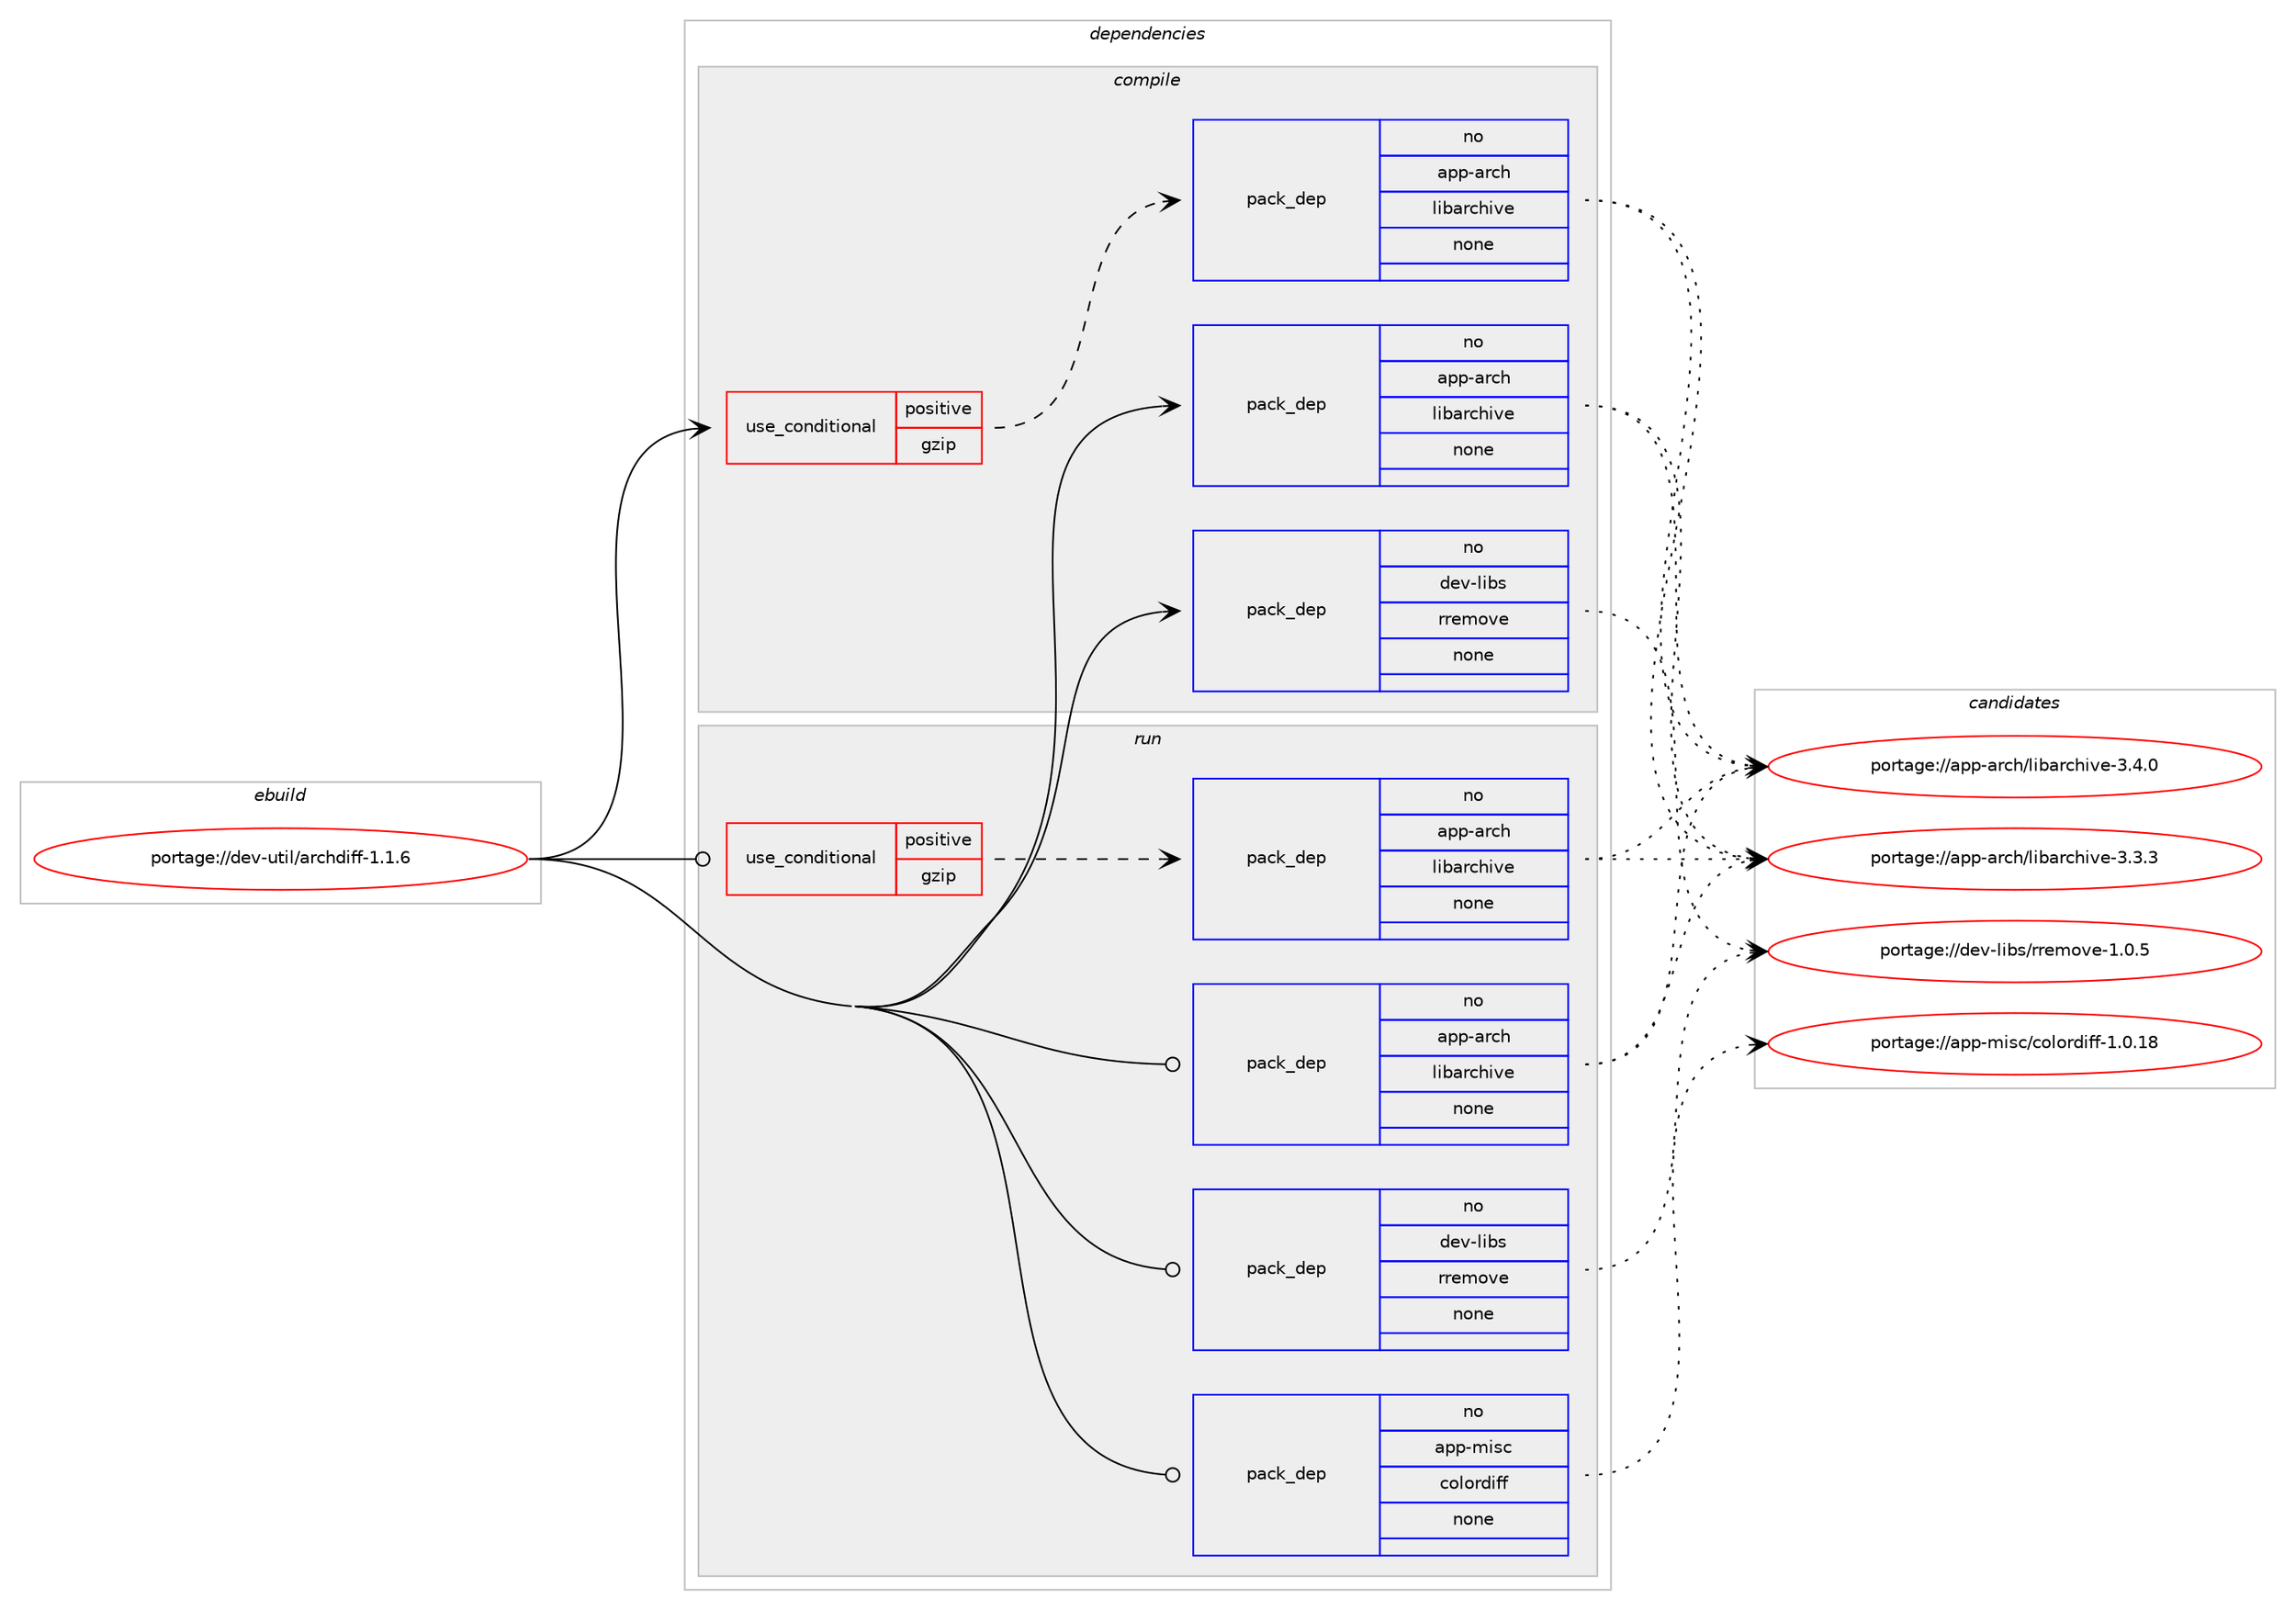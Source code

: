 digraph prolog {

# *************
# Graph options
# *************

newrank=true;
concentrate=true;
compound=true;
graph [rankdir=LR,fontname=Helvetica,fontsize=10,ranksep=1.5];#, ranksep=2.5, nodesep=0.2];
edge  [arrowhead=vee];
node  [fontname=Helvetica,fontsize=10];

# **********
# The ebuild
# **********

subgraph cluster_leftcol {
color=gray;
rank=same;
label=<<i>ebuild</i>>;
id [label="portage://dev-util/archdiff-1.1.6", color=red, width=4, href="../dev-util/archdiff-1.1.6.svg"];
}

# ****************
# The dependencies
# ****************

subgraph cluster_midcol {
color=gray;
label=<<i>dependencies</i>>;
subgraph cluster_compile {
fillcolor="#eeeeee";
style=filled;
label=<<i>compile</i>>;
subgraph cond63768 {
dependency306938 [label=<<TABLE BORDER="0" CELLBORDER="1" CELLSPACING="0" CELLPADDING="4"><TR><TD ROWSPAN="3" CELLPADDING="10">use_conditional</TD></TR><TR><TD>positive</TD></TR><TR><TD>gzip</TD></TR></TABLE>>, shape=none, color=red];
subgraph pack238484 {
dependency306939 [label=<<TABLE BORDER="0" CELLBORDER="1" CELLSPACING="0" CELLPADDING="4" WIDTH="220"><TR><TD ROWSPAN="6" CELLPADDING="30">pack_dep</TD></TR><TR><TD WIDTH="110">no</TD></TR><TR><TD>app-arch</TD></TR><TR><TD>libarchive</TD></TR><TR><TD>none</TD></TR><TR><TD></TD></TR></TABLE>>, shape=none, color=blue];
}
dependency306938:e -> dependency306939:w [weight=20,style="dashed",arrowhead="vee"];
}
id:e -> dependency306938:w [weight=20,style="solid",arrowhead="vee"];
subgraph pack238485 {
dependency306940 [label=<<TABLE BORDER="0" CELLBORDER="1" CELLSPACING="0" CELLPADDING="4" WIDTH="220"><TR><TD ROWSPAN="6" CELLPADDING="30">pack_dep</TD></TR><TR><TD WIDTH="110">no</TD></TR><TR><TD>app-arch</TD></TR><TR><TD>libarchive</TD></TR><TR><TD>none</TD></TR><TR><TD></TD></TR></TABLE>>, shape=none, color=blue];
}
id:e -> dependency306940:w [weight=20,style="solid",arrowhead="vee"];
subgraph pack238486 {
dependency306941 [label=<<TABLE BORDER="0" CELLBORDER="1" CELLSPACING="0" CELLPADDING="4" WIDTH="220"><TR><TD ROWSPAN="6" CELLPADDING="30">pack_dep</TD></TR><TR><TD WIDTH="110">no</TD></TR><TR><TD>dev-libs</TD></TR><TR><TD>rremove</TD></TR><TR><TD>none</TD></TR><TR><TD></TD></TR></TABLE>>, shape=none, color=blue];
}
id:e -> dependency306941:w [weight=20,style="solid",arrowhead="vee"];
}
subgraph cluster_compileandrun {
fillcolor="#eeeeee";
style=filled;
label=<<i>compile and run</i>>;
}
subgraph cluster_run {
fillcolor="#eeeeee";
style=filled;
label=<<i>run</i>>;
subgraph cond63769 {
dependency306942 [label=<<TABLE BORDER="0" CELLBORDER="1" CELLSPACING="0" CELLPADDING="4"><TR><TD ROWSPAN="3" CELLPADDING="10">use_conditional</TD></TR><TR><TD>positive</TD></TR><TR><TD>gzip</TD></TR></TABLE>>, shape=none, color=red];
subgraph pack238487 {
dependency306943 [label=<<TABLE BORDER="0" CELLBORDER="1" CELLSPACING="0" CELLPADDING="4" WIDTH="220"><TR><TD ROWSPAN="6" CELLPADDING="30">pack_dep</TD></TR><TR><TD WIDTH="110">no</TD></TR><TR><TD>app-arch</TD></TR><TR><TD>libarchive</TD></TR><TR><TD>none</TD></TR><TR><TD></TD></TR></TABLE>>, shape=none, color=blue];
}
dependency306942:e -> dependency306943:w [weight=20,style="dashed",arrowhead="vee"];
}
id:e -> dependency306942:w [weight=20,style="solid",arrowhead="odot"];
subgraph pack238488 {
dependency306944 [label=<<TABLE BORDER="0" CELLBORDER="1" CELLSPACING="0" CELLPADDING="4" WIDTH="220"><TR><TD ROWSPAN="6" CELLPADDING="30">pack_dep</TD></TR><TR><TD WIDTH="110">no</TD></TR><TR><TD>app-arch</TD></TR><TR><TD>libarchive</TD></TR><TR><TD>none</TD></TR><TR><TD></TD></TR></TABLE>>, shape=none, color=blue];
}
id:e -> dependency306944:w [weight=20,style="solid",arrowhead="odot"];
subgraph pack238489 {
dependency306945 [label=<<TABLE BORDER="0" CELLBORDER="1" CELLSPACING="0" CELLPADDING="4" WIDTH="220"><TR><TD ROWSPAN="6" CELLPADDING="30">pack_dep</TD></TR><TR><TD WIDTH="110">no</TD></TR><TR><TD>app-misc</TD></TR><TR><TD>colordiff</TD></TR><TR><TD>none</TD></TR><TR><TD></TD></TR></TABLE>>, shape=none, color=blue];
}
id:e -> dependency306945:w [weight=20,style="solid",arrowhead="odot"];
subgraph pack238490 {
dependency306946 [label=<<TABLE BORDER="0" CELLBORDER="1" CELLSPACING="0" CELLPADDING="4" WIDTH="220"><TR><TD ROWSPAN="6" CELLPADDING="30">pack_dep</TD></TR><TR><TD WIDTH="110">no</TD></TR><TR><TD>dev-libs</TD></TR><TR><TD>rremove</TD></TR><TR><TD>none</TD></TR><TR><TD></TD></TR></TABLE>>, shape=none, color=blue];
}
id:e -> dependency306946:w [weight=20,style="solid",arrowhead="odot"];
}
}

# **************
# The candidates
# **************

subgraph cluster_choices {
rank=same;
color=gray;
label=<<i>candidates</i>>;

subgraph choice238484 {
color=black;
nodesep=1;
choice9711211245971149910447108105989711499104105118101455146524648 [label="portage://app-arch/libarchive-3.4.0", color=red, width=4,href="../app-arch/libarchive-3.4.0.svg"];
choice9711211245971149910447108105989711499104105118101455146514651 [label="portage://app-arch/libarchive-3.3.3", color=red, width=4,href="../app-arch/libarchive-3.3.3.svg"];
dependency306939:e -> choice9711211245971149910447108105989711499104105118101455146524648:w [style=dotted,weight="100"];
dependency306939:e -> choice9711211245971149910447108105989711499104105118101455146514651:w [style=dotted,weight="100"];
}
subgraph choice238485 {
color=black;
nodesep=1;
choice9711211245971149910447108105989711499104105118101455146524648 [label="portage://app-arch/libarchive-3.4.0", color=red, width=4,href="../app-arch/libarchive-3.4.0.svg"];
choice9711211245971149910447108105989711499104105118101455146514651 [label="portage://app-arch/libarchive-3.3.3", color=red, width=4,href="../app-arch/libarchive-3.3.3.svg"];
dependency306940:e -> choice9711211245971149910447108105989711499104105118101455146524648:w [style=dotted,weight="100"];
dependency306940:e -> choice9711211245971149910447108105989711499104105118101455146514651:w [style=dotted,weight="100"];
}
subgraph choice238486 {
color=black;
nodesep=1;
choice100101118451081059811547114114101109111118101454946484653 [label="portage://dev-libs/rremove-1.0.5", color=red, width=4,href="../dev-libs/rremove-1.0.5.svg"];
dependency306941:e -> choice100101118451081059811547114114101109111118101454946484653:w [style=dotted,weight="100"];
}
subgraph choice238487 {
color=black;
nodesep=1;
choice9711211245971149910447108105989711499104105118101455146524648 [label="portage://app-arch/libarchive-3.4.0", color=red, width=4,href="../app-arch/libarchive-3.4.0.svg"];
choice9711211245971149910447108105989711499104105118101455146514651 [label="portage://app-arch/libarchive-3.3.3", color=red, width=4,href="../app-arch/libarchive-3.3.3.svg"];
dependency306943:e -> choice9711211245971149910447108105989711499104105118101455146524648:w [style=dotted,weight="100"];
dependency306943:e -> choice9711211245971149910447108105989711499104105118101455146514651:w [style=dotted,weight="100"];
}
subgraph choice238488 {
color=black;
nodesep=1;
choice9711211245971149910447108105989711499104105118101455146524648 [label="portage://app-arch/libarchive-3.4.0", color=red, width=4,href="../app-arch/libarchive-3.4.0.svg"];
choice9711211245971149910447108105989711499104105118101455146514651 [label="portage://app-arch/libarchive-3.3.3", color=red, width=4,href="../app-arch/libarchive-3.3.3.svg"];
dependency306944:e -> choice9711211245971149910447108105989711499104105118101455146524648:w [style=dotted,weight="100"];
dependency306944:e -> choice9711211245971149910447108105989711499104105118101455146514651:w [style=dotted,weight="100"];
}
subgraph choice238489 {
color=black;
nodesep=1;
choice971121124510910511599479911110811111410010510210245494648464956 [label="portage://app-misc/colordiff-1.0.18", color=red, width=4,href="../app-misc/colordiff-1.0.18.svg"];
dependency306945:e -> choice971121124510910511599479911110811111410010510210245494648464956:w [style=dotted,weight="100"];
}
subgraph choice238490 {
color=black;
nodesep=1;
choice100101118451081059811547114114101109111118101454946484653 [label="portage://dev-libs/rremove-1.0.5", color=red, width=4,href="../dev-libs/rremove-1.0.5.svg"];
dependency306946:e -> choice100101118451081059811547114114101109111118101454946484653:w [style=dotted,weight="100"];
}
}

}
